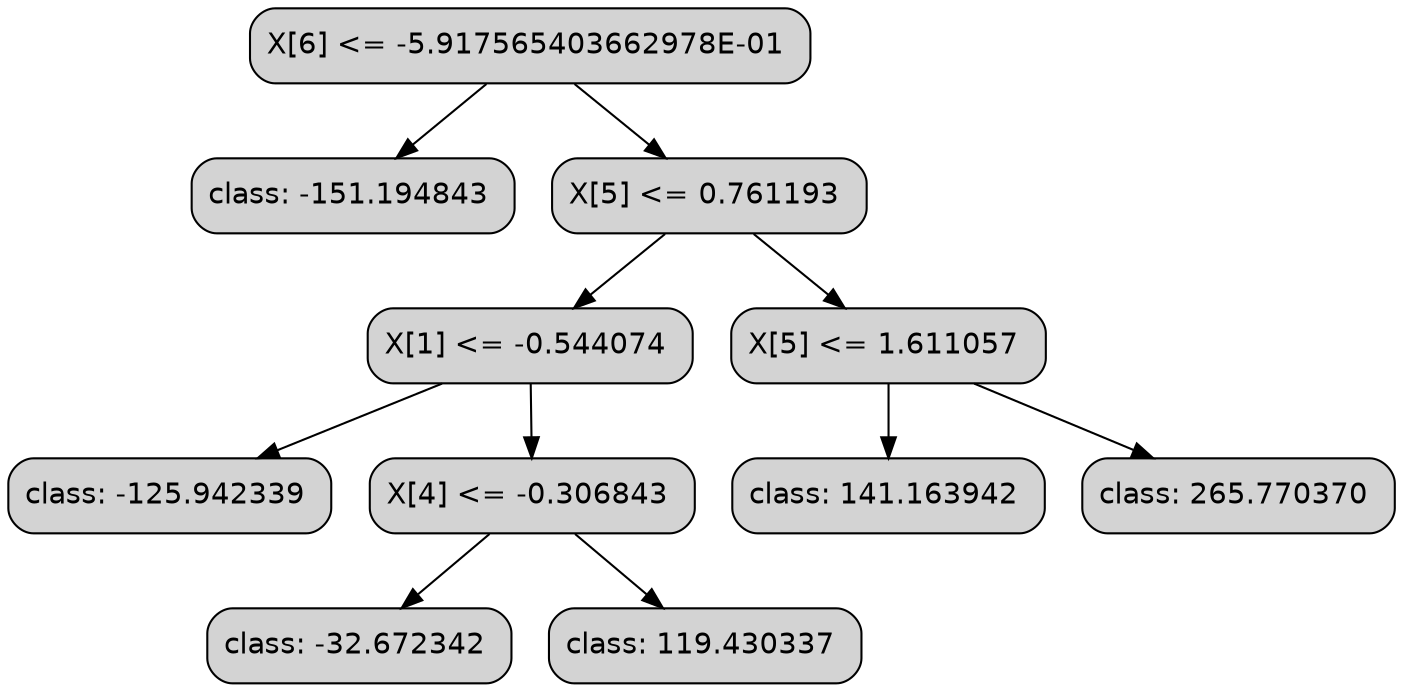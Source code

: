 digraph Tree {
		node [shape=box, style="filled, rounded", fontname=helvetica] ;
		edge [fontname=helvetica] ;
		0[label="X[6] <= -5.917565403662978E-01 "] ;
	1[label="class: -151.194843 "] ;
				0 ->  1 ;
				2[label="X[5] <= 0.761193 "] ;
				0 ->  2 ;
				3[label="X[1] <= -0.544074 "] ;
				2 ->  3 ;
				4[label="X[5] <= 1.611057 "] ;
				2 ->  4 ;
				5[label="class: -125.942339 "] ;
				3 ->  5 ;
				6[label="X[4] <= -0.306843 "] ;
				3 ->  6 ;
				7[label="class: 141.163942 "] ;
				4 ->  7 ;
				8[label="class: 265.770370 "] ;
				4 ->  8 ;
				9[label="class: -32.672342 "] ;
				6 ->  9 ;
				10[label="class: 119.430337 "] ;
				6 ->  10 ;
				}